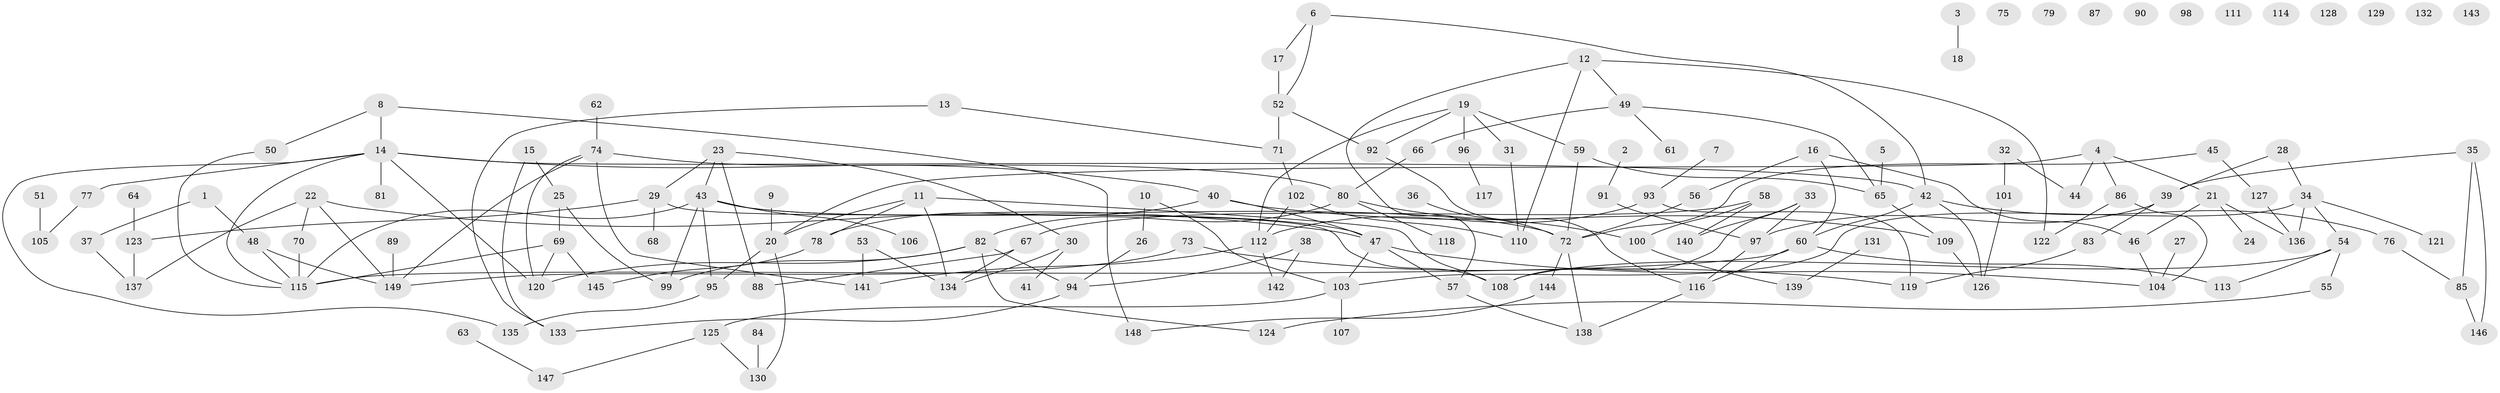 // coarse degree distribution, {2: 0.17708333333333334, 1: 0.16666666666666666, 0: 0.125, 5: 0.11458333333333333, 3: 0.19791666666666666, 4: 0.125, 6: 0.03125, 10: 0.010416666666666666, 7: 0.03125, 9: 0.010416666666666666, 8: 0.010416666666666666}
// Generated by graph-tools (version 1.1) at 2025/41/03/06/25 10:41:23]
// undirected, 149 vertices, 193 edges
graph export_dot {
graph [start="1"]
  node [color=gray90,style=filled];
  1;
  2;
  3;
  4;
  5;
  6;
  7;
  8;
  9;
  10;
  11;
  12;
  13;
  14;
  15;
  16;
  17;
  18;
  19;
  20;
  21;
  22;
  23;
  24;
  25;
  26;
  27;
  28;
  29;
  30;
  31;
  32;
  33;
  34;
  35;
  36;
  37;
  38;
  39;
  40;
  41;
  42;
  43;
  44;
  45;
  46;
  47;
  48;
  49;
  50;
  51;
  52;
  53;
  54;
  55;
  56;
  57;
  58;
  59;
  60;
  61;
  62;
  63;
  64;
  65;
  66;
  67;
  68;
  69;
  70;
  71;
  72;
  73;
  74;
  75;
  76;
  77;
  78;
  79;
  80;
  81;
  82;
  83;
  84;
  85;
  86;
  87;
  88;
  89;
  90;
  91;
  92;
  93;
  94;
  95;
  96;
  97;
  98;
  99;
  100;
  101;
  102;
  103;
  104;
  105;
  106;
  107;
  108;
  109;
  110;
  111;
  112;
  113;
  114;
  115;
  116;
  117;
  118;
  119;
  120;
  121;
  122;
  123;
  124;
  125;
  126;
  127;
  128;
  129;
  130;
  131;
  132;
  133;
  134;
  135;
  136;
  137;
  138;
  139;
  140;
  141;
  142;
  143;
  144;
  145;
  146;
  147;
  148;
  149;
  1 -- 37;
  1 -- 48;
  2 -- 91;
  3 -- 18;
  4 -- 20;
  4 -- 21;
  4 -- 44;
  4 -- 86;
  5 -- 65;
  6 -- 17;
  6 -- 42;
  6 -- 52;
  7 -- 93;
  8 -- 14;
  8 -- 50;
  8 -- 148;
  9 -- 20;
  10 -- 26;
  10 -- 103;
  11 -- 20;
  11 -- 78;
  11 -- 108;
  11 -- 134;
  12 -- 49;
  12 -- 57;
  12 -- 110;
  12 -- 122;
  13 -- 71;
  13 -- 133;
  14 -- 40;
  14 -- 42;
  14 -- 77;
  14 -- 81;
  14 -- 115;
  14 -- 120;
  14 -- 135;
  15 -- 25;
  15 -- 133;
  16 -- 46;
  16 -- 56;
  16 -- 60;
  17 -- 52;
  19 -- 31;
  19 -- 59;
  19 -- 92;
  19 -- 96;
  19 -- 112;
  20 -- 95;
  20 -- 130;
  21 -- 24;
  21 -- 46;
  21 -- 136;
  22 -- 47;
  22 -- 70;
  22 -- 137;
  22 -- 149;
  23 -- 29;
  23 -- 30;
  23 -- 43;
  23 -- 88;
  25 -- 69;
  25 -- 99;
  26 -- 94;
  27 -- 104;
  28 -- 34;
  28 -- 39;
  29 -- 68;
  29 -- 108;
  29 -- 123;
  30 -- 41;
  30 -- 134;
  31 -- 110;
  32 -- 44;
  32 -- 101;
  33 -- 97;
  33 -- 108;
  33 -- 140;
  34 -- 54;
  34 -- 103;
  34 -- 121;
  34 -- 136;
  35 -- 39;
  35 -- 85;
  35 -- 146;
  36 -- 72;
  37 -- 137;
  38 -- 94;
  38 -- 142;
  39 -- 83;
  39 -- 97;
  40 -- 47;
  40 -- 78;
  40 -- 109;
  42 -- 60;
  42 -- 76;
  42 -- 126;
  43 -- 47;
  43 -- 72;
  43 -- 95;
  43 -- 99;
  43 -- 106;
  43 -- 115;
  45 -- 72;
  45 -- 127;
  46 -- 104;
  47 -- 57;
  47 -- 103;
  47 -- 104;
  48 -- 115;
  48 -- 149;
  49 -- 61;
  49 -- 65;
  49 -- 66;
  50 -- 115;
  51 -- 105;
  52 -- 71;
  52 -- 92;
  53 -- 134;
  53 -- 141;
  54 -- 55;
  54 -- 108;
  54 -- 113;
  55 -- 124;
  56 -- 72;
  57 -- 138;
  58 -- 67;
  58 -- 100;
  58 -- 140;
  59 -- 65;
  59 -- 72;
  60 -- 113;
  60 -- 115;
  60 -- 116;
  62 -- 74;
  63 -- 147;
  64 -- 123;
  65 -- 109;
  66 -- 80;
  67 -- 88;
  67 -- 134;
  69 -- 115;
  69 -- 120;
  69 -- 145;
  70 -- 115;
  71 -- 102;
  72 -- 138;
  72 -- 144;
  73 -- 119;
  73 -- 149;
  74 -- 80;
  74 -- 120;
  74 -- 141;
  74 -- 149;
  76 -- 85;
  77 -- 105;
  78 -- 145;
  80 -- 82;
  80 -- 100;
  80 -- 118;
  82 -- 94;
  82 -- 99;
  82 -- 120;
  82 -- 124;
  83 -- 119;
  84 -- 130;
  85 -- 146;
  86 -- 104;
  86 -- 122;
  89 -- 149;
  91 -- 97;
  92 -- 116;
  93 -- 112;
  93 -- 119;
  94 -- 133;
  95 -- 135;
  96 -- 117;
  97 -- 116;
  100 -- 139;
  101 -- 126;
  102 -- 110;
  102 -- 112;
  103 -- 107;
  103 -- 125;
  109 -- 126;
  112 -- 141;
  112 -- 142;
  116 -- 138;
  123 -- 137;
  125 -- 130;
  125 -- 147;
  127 -- 136;
  131 -- 139;
  144 -- 148;
}

